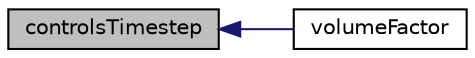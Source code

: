 digraph "controlsTimestep"
{
  bgcolor="transparent";
  edge [fontname="Helvetica",fontsize="10",labelfontname="Helvetica",labelfontsize="10"];
  node [fontname="Helvetica",fontsize="10",shape=record];
  rankdir="LR";
  Node1 [label="controlsTimestep",height=0.2,width=0.4,color="black", fillcolor="grey75", style="filled", fontcolor="black"];
  Node1 -> Node2 [dir="back",color="midnightblue",fontsize="10",style="solid",fontname="Helvetica"];
  Node2 [label="volumeFactor",height=0.2,width=0.4,color="black",URL="$a02957.html#a21f84cb94d19a52abeffae77156a5458",tooltip="Return the volumeFactor. "];
}
